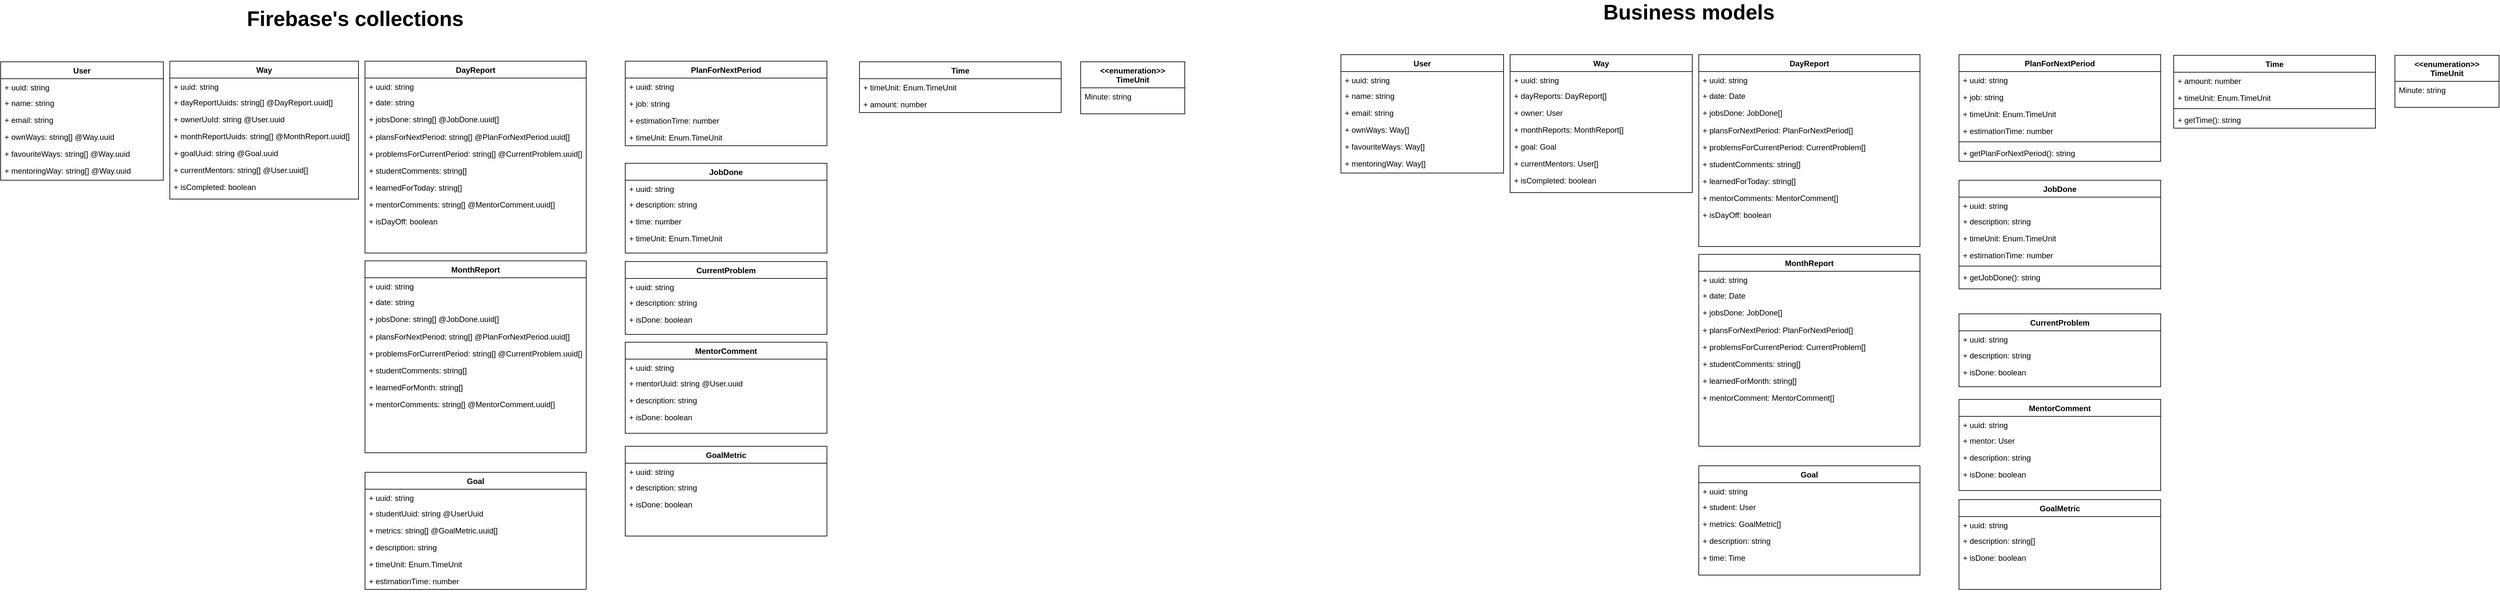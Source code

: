 <mxfile version="21.6.8" type="device">
  <diagram id="C5RBs43oDa-KdzZeNtuy" name="Page-1">
    <mxGraphModel dx="5334" dy="700" grid="1" gridSize="10" guides="1" tooltips="1" connect="1" arrows="1" fold="1" page="1" pageScale="1" pageWidth="827" pageHeight="1169" math="0" shadow="0">
      <root>
        <mxCell id="WIyWlLk6GJQsqaUBKTNV-0" />
        <mxCell id="WIyWlLk6GJQsqaUBKTNV-1" parent="WIyWlLk6GJQsqaUBKTNV-0" />
        <mxCell id="dKKBKOpDz1HLAtAL7ZmL-20" value="&lt;&lt;enumeration&gt;&gt;&#xa;TimeUnit" style="swimlane;fontStyle=1;align=center;verticalAlign=top;childLayout=stackLayout;horizontal=1;startSize=40;horizontalStack=0;resizeParent=1;resizeLast=0;collapsible=1;marginBottom=0;rounded=0;shadow=0;strokeWidth=1;" parent="WIyWlLk6GJQsqaUBKTNV-1" vertex="1">
          <mxGeometry x="-1830" y="131" width="160" height="80" as="geometry">
            <mxRectangle x="550" y="140" width="160" height="26" as="alternateBounds" />
          </mxGeometry>
        </mxCell>
        <mxCell id="dKKBKOpDz1HLAtAL7ZmL-21" value="Minute: string" style="text;align=left;verticalAlign=top;spacingLeft=4;spacingRight=4;overflow=hidden;rotatable=0;points=[[0,0.5],[1,0.5]];portConstraint=eastwest;" parent="dKKBKOpDz1HLAtAL7ZmL-20" vertex="1">
          <mxGeometry y="40" width="160" height="40" as="geometry" />
        </mxCell>
        <mxCell id="-4mPgHynalelNiIuFB-8-1" value="User" style="swimlane;fontStyle=1;align=center;verticalAlign=top;childLayout=stackLayout;horizontal=1;startSize=26;horizontalStack=0;resizeParent=1;resizeLast=0;collapsible=1;marginBottom=0;rounded=0;shadow=0;strokeWidth=1;" parent="WIyWlLk6GJQsqaUBKTNV-1" vertex="1">
          <mxGeometry x="-3490" y="131" width="250" height="182" as="geometry">
            <mxRectangle x="550" y="140" width="160" height="26" as="alternateBounds" />
          </mxGeometry>
        </mxCell>
        <mxCell id="-4mPgHynalelNiIuFB-8-2" value="+ uuid: string" style="text;align=left;verticalAlign=top;spacingLeft=4;spacingRight=4;overflow=hidden;rotatable=0;points=[[0,0.5],[1,0.5]];portConstraint=eastwest;rounded=0;shadow=0;html=0;" parent="-4mPgHynalelNiIuFB-8-1" vertex="1">
          <mxGeometry y="26" width="250" height="24" as="geometry" />
        </mxCell>
        <mxCell id="-4mPgHynalelNiIuFB-8-69" value="+ name: string" style="text;strokeColor=none;fillColor=none;align=left;verticalAlign=top;spacingLeft=4;spacingRight=4;overflow=hidden;rotatable=0;points=[[0,0.5],[1,0.5]];portConstraint=eastwest;whiteSpace=wrap;html=1;" parent="-4mPgHynalelNiIuFB-8-1" vertex="1">
          <mxGeometry y="50" width="250" height="26" as="geometry" />
        </mxCell>
        <mxCell id="-4mPgHynalelNiIuFB-8-68" value="+ email: string&amp;nbsp;" style="text;strokeColor=none;fillColor=none;align=left;verticalAlign=top;spacingLeft=4;spacingRight=4;overflow=hidden;rotatable=0;points=[[0,0.5],[1,0.5]];portConstraint=eastwest;whiteSpace=wrap;html=1;" parent="-4mPgHynalelNiIuFB-8-1" vertex="1">
          <mxGeometry y="76" width="250" height="26" as="geometry" />
        </mxCell>
        <mxCell id="-4mPgHynalelNiIuFB-8-70" value="+ ownWays: string[] @Way.uuid" style="text;strokeColor=none;fillColor=none;align=left;verticalAlign=top;spacingLeft=4;spacingRight=4;overflow=hidden;rotatable=0;points=[[0,0.5],[1,0.5]];portConstraint=eastwest;whiteSpace=wrap;html=1;" parent="-4mPgHynalelNiIuFB-8-1" vertex="1">
          <mxGeometry y="102" width="250" height="26" as="geometry" />
        </mxCell>
        <mxCell id="-4mPgHynalelNiIuFB-8-71" value="+ favouriteWays: string[] @Way.uuid" style="text;strokeColor=none;fillColor=none;align=left;verticalAlign=top;spacingLeft=4;spacingRight=4;overflow=hidden;rotatable=0;points=[[0,0.5],[1,0.5]];portConstraint=eastwest;whiteSpace=wrap;html=1;" parent="-4mPgHynalelNiIuFB-8-1" vertex="1">
          <mxGeometry y="128" width="250" height="26" as="geometry" />
        </mxCell>
        <mxCell id="-4mPgHynalelNiIuFB-8-72" value="+ mentoringWay: string[] @Way.uuid" style="text;strokeColor=none;fillColor=none;align=left;verticalAlign=top;spacingLeft=4;spacingRight=4;overflow=hidden;rotatable=0;points=[[0,0.5],[1,0.5]];portConstraint=eastwest;whiteSpace=wrap;html=1;" parent="-4mPgHynalelNiIuFB-8-1" vertex="1">
          <mxGeometry y="154" width="250" height="26" as="geometry" />
        </mxCell>
        <mxCell id="-4mPgHynalelNiIuFB-8-3" value="Way" style="swimlane;fontStyle=1;align=center;verticalAlign=top;childLayout=stackLayout;horizontal=1;startSize=26;horizontalStack=0;resizeParent=1;resizeLast=0;collapsible=1;marginBottom=0;rounded=0;shadow=0;strokeWidth=1;" parent="WIyWlLk6GJQsqaUBKTNV-1" vertex="1">
          <mxGeometry x="-3230" y="130" width="290" height="212" as="geometry">
            <mxRectangle x="550" y="140" width="160" height="26" as="alternateBounds" />
          </mxGeometry>
        </mxCell>
        <mxCell id="-4mPgHynalelNiIuFB-8-4" value="+ uuid: string&#xa;" style="text;align=left;verticalAlign=top;spacingLeft=4;spacingRight=4;overflow=hidden;rotatable=0;points=[[0,0.5],[1,0.5]];portConstraint=eastwest;rounded=0;shadow=0;html=0;" parent="-4mPgHynalelNiIuFB-8-3" vertex="1">
          <mxGeometry y="26" width="290" height="24" as="geometry" />
        </mxCell>
        <mxCell id="-4mPgHynalelNiIuFB-8-77" value="+ dayReportUuids: string[] @DayReport.uuid[]&lt;div style=&quot;border-color: var(--border-color); padding: 0px; margin: 0px;&quot;&gt;&lt;br style=&quot;border-color: var(--border-color); padding: 0px; margin: 0px;&quot;&gt;&lt;/div&gt;" style="text;strokeColor=none;fillColor=none;align=left;verticalAlign=top;spacingLeft=4;spacingRight=4;overflow=hidden;rotatable=0;points=[[0,0.5],[1,0.5]];portConstraint=eastwest;whiteSpace=wrap;html=1;" parent="-4mPgHynalelNiIuFB-8-3" vertex="1">
          <mxGeometry y="50" width="290" height="26" as="geometry" />
        </mxCell>
        <mxCell id="-4mPgHynalelNiIuFB-8-78" value="+ ownerUuId: string @User.uuid&lt;div style=&quot;border-color: var(--border-color); padding: 0px; margin: 0px;&quot;&gt;&lt;br style=&quot;border-color: var(--border-color); padding: 0px; margin: 0px;&quot;&gt;&lt;/div&gt;" style="text;strokeColor=none;fillColor=none;align=left;verticalAlign=top;spacingLeft=4;spacingRight=4;overflow=hidden;rotatable=0;points=[[0,0.5],[1,0.5]];portConstraint=eastwest;whiteSpace=wrap;html=1;" parent="-4mPgHynalelNiIuFB-8-3" vertex="1">
          <mxGeometry y="76" width="290" height="26" as="geometry" />
        </mxCell>
        <mxCell id="-4mPgHynalelNiIuFB-8-76" value="+ monthReportUuids: string[] @MonthReport.uuid[]&lt;div style=&quot;border-color: var(--border-color); padding: 0px; margin: 0px;&quot;&gt;&lt;br style=&quot;border-color: var(--border-color); padding: 0px; margin: 0px;&quot;&gt;&lt;/div&gt;" style="text;strokeColor=none;fillColor=none;align=left;verticalAlign=top;spacingLeft=4;spacingRight=4;overflow=hidden;rotatable=0;points=[[0,0.5],[1,0.5]];portConstraint=eastwest;whiteSpace=wrap;html=1;" parent="-4mPgHynalelNiIuFB-8-3" vertex="1">
          <mxGeometry y="102" width="290" height="26" as="geometry" />
        </mxCell>
        <mxCell id="-4mPgHynalelNiIuFB-8-75" value="+ goalUuid: string @Goal.uuid&lt;div style=&quot;border-color: var(--border-color); padding: 0px; margin: 0px;&quot;&gt;&lt;br style=&quot;border-color: var(--border-color); padding: 0px; margin: 0px;&quot;&gt;&lt;/div&gt;" style="text;strokeColor=none;fillColor=none;align=left;verticalAlign=top;spacingLeft=4;spacingRight=4;overflow=hidden;rotatable=0;points=[[0,0.5],[1,0.5]];portConstraint=eastwest;whiteSpace=wrap;html=1;" parent="-4mPgHynalelNiIuFB-8-3" vertex="1">
          <mxGeometry y="128" width="290" height="26" as="geometry" />
        </mxCell>
        <mxCell id="-4mPgHynalelNiIuFB-8-74" value="+ currentMentors: string[] @User.uuid[]&lt;div style=&quot;border-color: var(--border-color); padding: 0px; margin: 0px;&quot;&gt;&lt;br style=&quot;border-color: var(--border-color); padding: 0px; margin: 0px;&quot;&gt;&lt;/div&gt;" style="text;strokeColor=none;fillColor=none;align=left;verticalAlign=top;spacingLeft=4;spacingRight=4;overflow=hidden;rotatable=0;points=[[0,0.5],[1,0.5]];portConstraint=eastwest;whiteSpace=wrap;html=1;" parent="-4mPgHynalelNiIuFB-8-3" vertex="1">
          <mxGeometry y="154" width="290" height="26" as="geometry" />
        </mxCell>
        <mxCell id="-4mPgHynalelNiIuFB-8-73" value="+ isCompleted: boolean" style="text;strokeColor=none;fillColor=none;align=left;verticalAlign=top;spacingLeft=4;spacingRight=4;overflow=hidden;rotatable=0;points=[[0,0.5],[1,0.5]];portConstraint=eastwest;whiteSpace=wrap;html=1;" parent="-4mPgHynalelNiIuFB-8-3" vertex="1">
          <mxGeometry y="180" width="290" height="30" as="geometry" />
        </mxCell>
        <mxCell id="-4mPgHynalelNiIuFB-8-6" value="DayReport" style="swimlane;fontStyle=1;align=center;verticalAlign=top;childLayout=stackLayout;horizontal=1;startSize=26;horizontalStack=0;resizeParent=1;resizeLast=0;collapsible=1;marginBottom=0;rounded=0;shadow=0;strokeWidth=1;" parent="WIyWlLk6GJQsqaUBKTNV-1" vertex="1">
          <mxGeometry x="-2930" y="130" width="340" height="295" as="geometry">
            <mxRectangle x="550" y="140" width="160" height="26" as="alternateBounds" />
          </mxGeometry>
        </mxCell>
        <mxCell id="-4mPgHynalelNiIuFB-8-7" value="+ uuid: string" style="text;align=left;verticalAlign=top;spacingLeft=4;spacingRight=4;overflow=hidden;rotatable=0;points=[[0,0.5],[1,0.5]];portConstraint=eastwest;rounded=0;shadow=0;html=0;" parent="-4mPgHynalelNiIuFB-8-6" vertex="1">
          <mxGeometry y="26" width="340" height="24" as="geometry" />
        </mxCell>
        <mxCell id="-4mPgHynalelNiIuFB-8-54" value="+ date: string" style="text;align=left;verticalAlign=top;spacingLeft=4;spacingRight=4;overflow=hidden;rotatable=0;points=[[0,0.5],[1,0.5]];portConstraint=eastwest;" parent="-4mPgHynalelNiIuFB-8-6" vertex="1">
          <mxGeometry y="50" width="340" height="26" as="geometry" />
        </mxCell>
        <mxCell id="-4mPgHynalelNiIuFB-8-53" value="+ jobsDone: string[] @JobDone.uuid[]" style="text;align=left;verticalAlign=top;spacingLeft=4;spacingRight=4;overflow=hidden;rotatable=0;points=[[0,0.5],[1,0.5]];portConstraint=eastwest;rounded=0;shadow=0;html=0;" parent="-4mPgHynalelNiIuFB-8-6" vertex="1">
          <mxGeometry y="76" width="340" height="27" as="geometry" />
        </mxCell>
        <mxCell id="-4mPgHynalelNiIuFB-8-55" value="+ plansForNextPeriod: string[] @PlanForNextPeriod.uuid[]" style="text;align=left;verticalAlign=top;spacingLeft=4;spacingRight=4;overflow=hidden;rotatable=0;points=[[0,0.5],[1,0.5]];portConstraint=eastwest;rounded=0;shadow=0;html=0;" parent="-4mPgHynalelNiIuFB-8-6" vertex="1">
          <mxGeometry y="103" width="340" height="26" as="geometry" />
        </mxCell>
        <mxCell id="-4mPgHynalelNiIuFB-8-56" value="+ problemsForCurrentPeriod: string[] @CurrentProblem.uuid[]" style="text;align=left;verticalAlign=top;spacingLeft=4;spacingRight=4;overflow=hidden;rotatable=0;points=[[0,0.5],[1,0.5]];portConstraint=eastwest;" parent="-4mPgHynalelNiIuFB-8-6" vertex="1">
          <mxGeometry y="129" width="340" height="26" as="geometry" />
        </mxCell>
        <mxCell id="-4mPgHynalelNiIuFB-8-57" value="+ studentComments: string[]" style="text;align=left;verticalAlign=top;spacingLeft=4;spacingRight=4;overflow=hidden;rotatable=0;points=[[0,0.5],[1,0.5]];portConstraint=eastwest;rounded=0;shadow=0;html=0;" parent="-4mPgHynalelNiIuFB-8-6" vertex="1">
          <mxGeometry y="155" width="340" height="26" as="geometry" />
        </mxCell>
        <mxCell id="-4mPgHynalelNiIuFB-8-58" value="+ learnedForToday: string[]" style="text;align=left;verticalAlign=top;spacingLeft=4;spacingRight=4;overflow=hidden;rotatable=0;points=[[0,0.5],[1,0.5]];portConstraint=eastwest;" parent="-4mPgHynalelNiIuFB-8-6" vertex="1">
          <mxGeometry y="181" width="340" height="26" as="geometry" />
        </mxCell>
        <mxCell id="-4mPgHynalelNiIuFB-8-59" value="+ mentorComments: string[] @MentorComment.uuid[]" style="text;align=left;verticalAlign=top;spacingLeft=4;spacingRight=4;overflow=hidden;rotatable=0;points=[[0,0.5],[1,0.5]];portConstraint=eastwest;rounded=0;shadow=0;html=0;" parent="-4mPgHynalelNiIuFB-8-6" vertex="1">
          <mxGeometry y="207" width="340" height="26" as="geometry" />
        </mxCell>
        <mxCell id="-4mPgHynalelNiIuFB-8-60" value="+ isDayOff: boolean" style="text;strokeColor=none;fillColor=none;align=left;verticalAlign=top;spacingLeft=4;spacingRight=4;overflow=hidden;rotatable=0;points=[[0,0.5],[1,0.5]];portConstraint=eastwest;whiteSpace=wrap;html=1;" parent="-4mPgHynalelNiIuFB-8-6" vertex="1">
          <mxGeometry y="233" width="340" height="26" as="geometry" />
        </mxCell>
        <mxCell id="-4mPgHynalelNiIuFB-8-10" value="Goal" style="swimlane;fontStyle=1;align=center;verticalAlign=top;childLayout=stackLayout;horizontal=1;startSize=26;horizontalStack=0;resizeParent=1;resizeLast=0;collapsible=1;marginBottom=0;rounded=0;shadow=0;strokeWidth=1;" parent="WIyWlLk6GJQsqaUBKTNV-1" vertex="1">
          <mxGeometry x="-2930" y="762" width="340" height="180" as="geometry">
            <mxRectangle x="550" y="140" width="160" height="26" as="alternateBounds" />
          </mxGeometry>
        </mxCell>
        <mxCell id="-4mPgHynalelNiIuFB-8-11" value="+ uuid: string" style="text;align=left;verticalAlign=top;spacingLeft=4;spacingRight=4;overflow=hidden;rotatable=0;points=[[0,0.5],[1,0.5]];portConstraint=eastwest;rounded=0;shadow=0;html=0;" parent="-4mPgHynalelNiIuFB-8-10" vertex="1">
          <mxGeometry y="26" width="340" height="24" as="geometry" />
        </mxCell>
        <mxCell id="-4mPgHynalelNiIuFB-8-43" value="+ studentUuid: string @UserUuid" style="text;strokeColor=none;fillColor=none;align=left;verticalAlign=top;spacingLeft=4;spacingRight=4;overflow=hidden;rotatable=0;points=[[0,0.5],[1,0.5]];portConstraint=eastwest;whiteSpace=wrap;html=1;" parent="-4mPgHynalelNiIuFB-8-10" vertex="1">
          <mxGeometry y="50" width="340" height="26" as="geometry" />
        </mxCell>
        <mxCell id="-4mPgHynalelNiIuFB-8-45" value="+ metrics: string[] @GoalMetric.uuid[]" style="text;strokeColor=none;fillColor=none;align=left;verticalAlign=top;spacingLeft=4;spacingRight=4;overflow=hidden;rotatable=0;points=[[0,0.5],[1,0.5]];portConstraint=eastwest;whiteSpace=wrap;html=1;" parent="-4mPgHynalelNiIuFB-8-10" vertex="1">
          <mxGeometry y="76" width="340" height="26" as="geometry" />
        </mxCell>
        <mxCell id="-4mPgHynalelNiIuFB-8-51" value="+ description: string" style="text;strokeColor=none;fillColor=none;align=left;verticalAlign=top;spacingLeft=4;spacingRight=4;overflow=hidden;rotatable=0;points=[[0,0.5],[1,0.5]];portConstraint=eastwest;whiteSpace=wrap;html=1;" parent="-4mPgHynalelNiIuFB-8-10" vertex="1">
          <mxGeometry y="102" width="340" height="26" as="geometry" />
        </mxCell>
        <mxCell id="-4mPgHynalelNiIuFB-8-93" value="+ timeUnit: Enum.TimeUnit" style="text;strokeColor=none;fillColor=none;align=left;verticalAlign=top;spacingLeft=4;spacingRight=4;overflow=hidden;rotatable=0;points=[[0,0.5],[1,0.5]];portConstraint=eastwest;whiteSpace=wrap;html=1;" parent="-4mPgHynalelNiIuFB-8-10" vertex="1">
          <mxGeometry y="128" width="340" height="26" as="geometry" />
        </mxCell>
        <mxCell id="-4mPgHynalelNiIuFB-8-92" value="&lt;div style=&quot;text-align: center;&quot;&gt;&lt;span style=&quot;background-color: initial;&quot;&gt;+ estimationTime: number&lt;/span&gt;&lt;/div&gt;&lt;div style=&quot;text-align: center;&quot;&gt;&lt;span style=&quot;background-color: initial;&quot;&gt;&lt;br&gt;&lt;/span&gt;&lt;/div&gt;" style="text;strokeColor=none;fillColor=none;align=left;verticalAlign=top;spacingLeft=4;spacingRight=4;overflow=hidden;rotatable=0;points=[[0,0.5],[1,0.5]];portConstraint=eastwest;whiteSpace=wrap;html=1;" parent="-4mPgHynalelNiIuFB-8-10" vertex="1">
          <mxGeometry y="154" width="340" height="26" as="geometry" />
        </mxCell>
        <mxCell id="-4mPgHynalelNiIuFB-8-28" value="PlanForNextPeriod" style="swimlane;fontStyle=1;align=center;verticalAlign=top;childLayout=stackLayout;horizontal=1;startSize=26;horizontalStack=0;resizeParent=1;resizeParentMax=0;resizeLast=0;collapsible=1;marginBottom=0;whiteSpace=wrap;html=1;" parent="WIyWlLk6GJQsqaUBKTNV-1" vertex="1">
          <mxGeometry x="-2530" y="130" width="310" height="130" as="geometry" />
        </mxCell>
        <mxCell id="-4mPgHynalelNiIuFB-8-29" value="+ uuid: string" style="text;strokeColor=none;fillColor=none;align=left;verticalAlign=top;spacingLeft=4;spacingRight=4;overflow=hidden;rotatable=0;points=[[0,0.5],[1,0.5]];portConstraint=eastwest;whiteSpace=wrap;html=1;" parent="-4mPgHynalelNiIuFB-8-28" vertex="1">
          <mxGeometry y="26" width="310" height="26" as="geometry" />
        </mxCell>
        <mxCell id="-4mPgHynalelNiIuFB-8-30" value="+ job: string" style="text;strokeColor=none;fillColor=none;align=left;verticalAlign=top;spacingLeft=4;spacingRight=4;overflow=hidden;rotatable=0;points=[[0,0.5],[1,0.5]];portConstraint=eastwest;whiteSpace=wrap;html=1;" parent="-4mPgHynalelNiIuFB-8-28" vertex="1">
          <mxGeometry y="52" width="310" height="26" as="geometry" />
        </mxCell>
        <mxCell id="-4mPgHynalelNiIuFB-8-31" value="&lt;div style=&quot;text-align: center;&quot;&gt;&lt;span style=&quot;background-color: initial;&quot;&gt;+ estimationTime: number&lt;/span&gt;&lt;/div&gt;&lt;div style=&quot;text-align: center;&quot;&gt;&lt;span style=&quot;background-color: initial;&quot;&gt;&lt;br&gt;&lt;/span&gt;&lt;/div&gt;" style="text;strokeColor=none;fillColor=none;align=left;verticalAlign=top;spacingLeft=4;spacingRight=4;overflow=hidden;rotatable=0;points=[[0,0.5],[1,0.5]];portConstraint=eastwest;whiteSpace=wrap;html=1;" parent="-4mPgHynalelNiIuFB-8-28" vertex="1">
          <mxGeometry y="78" width="310" height="26" as="geometry" />
        </mxCell>
        <mxCell id="-4mPgHynalelNiIuFB-8-42" value="+ timeUnit: Enum.TimeUnit" style="text;strokeColor=none;fillColor=none;align=left;verticalAlign=top;spacingLeft=4;spacingRight=4;overflow=hidden;rotatable=0;points=[[0,0.5],[1,0.5]];portConstraint=eastwest;whiteSpace=wrap;html=1;" parent="-4mPgHynalelNiIuFB-8-28" vertex="1">
          <mxGeometry y="104" width="310" height="26" as="geometry" />
        </mxCell>
        <mxCell id="-4mPgHynalelNiIuFB-8-34" value="MonthReport" style="swimlane;fontStyle=1;align=center;verticalAlign=top;childLayout=stackLayout;horizontal=1;startSize=26;horizontalStack=0;resizeParent=1;resizeLast=0;collapsible=1;marginBottom=0;rounded=0;shadow=0;strokeWidth=1;" parent="WIyWlLk6GJQsqaUBKTNV-1" vertex="1">
          <mxGeometry x="-2930" y="437" width="340" height="295" as="geometry">
            <mxRectangle x="550" y="140" width="160" height="26" as="alternateBounds" />
          </mxGeometry>
        </mxCell>
        <mxCell id="-4mPgHynalelNiIuFB-8-35" value="+ uuid: string&#xa;" style="text;align=left;verticalAlign=top;spacingLeft=4;spacingRight=4;overflow=hidden;rotatable=0;points=[[0,0.5],[1,0.5]];portConstraint=eastwest;rounded=0;shadow=0;html=0;" parent="-4mPgHynalelNiIuFB-8-34" vertex="1">
          <mxGeometry y="26" width="340" height="24" as="geometry" />
        </mxCell>
        <mxCell id="-4mPgHynalelNiIuFB-8-96" value="+ date: string" style="text;align=left;verticalAlign=top;spacingLeft=4;spacingRight=4;overflow=hidden;rotatable=0;points=[[0,0.5],[1,0.5]];portConstraint=eastwest;" parent="-4mPgHynalelNiIuFB-8-34" vertex="1">
          <mxGeometry y="50" width="340" height="26" as="geometry" />
        </mxCell>
        <mxCell id="-4mPgHynalelNiIuFB-8-95" value="+ jobsDone: string[] @JobDone.uuid[]" style="text;align=left;verticalAlign=top;spacingLeft=4;spacingRight=4;overflow=hidden;rotatable=0;points=[[0,0.5],[1,0.5]];portConstraint=eastwest;rounded=0;shadow=0;html=0;" parent="-4mPgHynalelNiIuFB-8-34" vertex="1">
          <mxGeometry y="76" width="340" height="27" as="geometry" />
        </mxCell>
        <mxCell id="-4mPgHynalelNiIuFB-8-97" value="+ plansForNextPeriod: string[] @PlanForNextPeriod.uuid[]" style="text;align=left;verticalAlign=top;spacingLeft=4;spacingRight=4;overflow=hidden;rotatable=0;points=[[0,0.5],[1,0.5]];portConstraint=eastwest;rounded=0;shadow=0;html=0;" parent="-4mPgHynalelNiIuFB-8-34" vertex="1">
          <mxGeometry y="103" width="340" height="26" as="geometry" />
        </mxCell>
        <mxCell id="R6G18JDDlT4weDoSrNmE-0" value="+ problemsForCurrentPeriod: string[] @CurrentProblem.uuid[]" style="text;align=left;verticalAlign=top;spacingLeft=4;spacingRight=4;overflow=hidden;rotatable=0;points=[[0,0.5],[1,0.5]];portConstraint=eastwest;" vertex="1" parent="-4mPgHynalelNiIuFB-8-34">
          <mxGeometry y="129" width="340" height="26" as="geometry" />
        </mxCell>
        <mxCell id="-4mPgHynalelNiIuFB-8-99" value="+ studentComments: string[]" style="text;align=left;verticalAlign=top;spacingLeft=4;spacingRight=4;overflow=hidden;rotatable=0;points=[[0,0.5],[1,0.5]];portConstraint=eastwest;rounded=0;shadow=0;html=0;" parent="-4mPgHynalelNiIuFB-8-34" vertex="1">
          <mxGeometry y="155" width="340" height="26" as="geometry" />
        </mxCell>
        <mxCell id="-4mPgHynalelNiIuFB-8-100" value="+ learnedForMonth: string[]" style="text;align=left;verticalAlign=top;spacingLeft=4;spacingRight=4;overflow=hidden;rotatable=0;points=[[0,0.5],[1,0.5]];portConstraint=eastwest;" parent="-4mPgHynalelNiIuFB-8-34" vertex="1">
          <mxGeometry y="181" width="340" height="26" as="geometry" />
        </mxCell>
        <mxCell id="-4mPgHynalelNiIuFB-8-101" value="+ mentorComments: string[] @MentorComment.uuid[]" style="text;align=left;verticalAlign=top;spacingLeft=4;spacingRight=4;overflow=hidden;rotatable=0;points=[[0,0.5],[1,0.5]];portConstraint=eastwest;rounded=0;shadow=0;html=0;" parent="-4mPgHynalelNiIuFB-8-34" vertex="1">
          <mxGeometry y="207" width="340" height="26" as="geometry" />
        </mxCell>
        <mxCell id="-4mPgHynalelNiIuFB-8-46" value="GoalMetric" style="swimlane;fontStyle=1;align=center;verticalAlign=top;childLayout=stackLayout;horizontal=1;startSize=26;horizontalStack=0;resizeParent=1;resizeLast=0;collapsible=1;marginBottom=0;rounded=0;shadow=0;strokeWidth=1;" parent="WIyWlLk6GJQsqaUBKTNV-1" vertex="1">
          <mxGeometry x="-2530" y="722" width="310" height="138" as="geometry">
            <mxRectangle x="550" y="140" width="160" height="26" as="alternateBounds" />
          </mxGeometry>
        </mxCell>
        <mxCell id="-4mPgHynalelNiIuFB-8-47" value="+ uuid: string" style="text;align=left;verticalAlign=top;spacingLeft=4;spacingRight=4;overflow=hidden;rotatable=0;points=[[0,0.5],[1,0.5]];portConstraint=eastwest;rounded=0;shadow=0;html=0;" parent="-4mPgHynalelNiIuFB-8-46" vertex="1">
          <mxGeometry y="26" width="310" height="24" as="geometry" />
        </mxCell>
        <mxCell id="-4mPgHynalelNiIuFB-8-50" value="+ description: string" style="text;strokeColor=none;fillColor=none;align=left;verticalAlign=top;spacingLeft=4;spacingRight=4;overflow=hidden;rotatable=0;points=[[0,0.5],[1,0.5]];portConstraint=eastwest;whiteSpace=wrap;html=1;" parent="-4mPgHynalelNiIuFB-8-46" vertex="1">
          <mxGeometry y="50" width="310" height="26" as="geometry" />
        </mxCell>
        <mxCell id="-4mPgHynalelNiIuFB-8-49" value="+ isDone: boolean" style="text;strokeColor=none;fillColor=none;align=left;verticalAlign=top;spacingLeft=4;spacingRight=4;overflow=hidden;rotatable=0;points=[[0,0.5],[1,0.5]];portConstraint=eastwest;whiteSpace=wrap;html=1;" parent="-4mPgHynalelNiIuFB-8-46" vertex="1">
          <mxGeometry y="76" width="310" height="26" as="geometry" />
        </mxCell>
        <mxCell id="-4mPgHynalelNiIuFB-8-61" value="JobDone" style="swimlane;fontStyle=1;align=center;verticalAlign=top;childLayout=stackLayout;horizontal=1;startSize=26;horizontalStack=0;resizeParent=1;resizeLast=0;collapsible=1;marginBottom=0;rounded=0;shadow=0;strokeWidth=1;" parent="WIyWlLk6GJQsqaUBKTNV-1" vertex="1">
          <mxGeometry x="-2530" y="287" width="310" height="138" as="geometry">
            <mxRectangle x="550" y="140" width="160" height="26" as="alternateBounds" />
          </mxGeometry>
        </mxCell>
        <mxCell id="-4mPgHynalelNiIuFB-8-62" value="+ uuid: string" style="text;align=left;verticalAlign=top;spacingLeft=4;spacingRight=4;overflow=hidden;rotatable=0;points=[[0,0.5],[1,0.5]];portConstraint=eastwest;rounded=0;shadow=0;html=0;" parent="-4mPgHynalelNiIuFB-8-61" vertex="1">
          <mxGeometry y="26" width="310" height="24" as="geometry" />
        </mxCell>
        <mxCell id="-4mPgHynalelNiIuFB-8-79" value="+ description: string" style="text;strokeColor=none;fillColor=none;align=left;verticalAlign=top;spacingLeft=4;spacingRight=4;overflow=hidden;rotatable=0;points=[[0,0.5],[1,0.5]];portConstraint=eastwest;whiteSpace=wrap;html=1;" parent="-4mPgHynalelNiIuFB-8-61" vertex="1">
          <mxGeometry y="50" width="310" height="26" as="geometry" />
        </mxCell>
        <mxCell id="-4mPgHynalelNiIuFB-8-80" value="+ time: number" style="text;strokeColor=none;fillColor=none;align=left;verticalAlign=top;spacingLeft=4;spacingRight=4;overflow=hidden;rotatable=0;points=[[0,0.5],[1,0.5]];portConstraint=eastwest;whiteSpace=wrap;html=1;" parent="-4mPgHynalelNiIuFB-8-61" vertex="1">
          <mxGeometry y="76" width="310" height="26" as="geometry" />
        </mxCell>
        <mxCell id="-4mPgHynalelNiIuFB-8-81" value="+ timeUnit: Enum.TimeUnit" style="text;strokeColor=none;fillColor=none;align=left;verticalAlign=top;spacingLeft=4;spacingRight=4;overflow=hidden;rotatable=0;points=[[0,0.5],[1,0.5]];portConstraint=eastwest;whiteSpace=wrap;html=1;" parent="-4mPgHynalelNiIuFB-8-61" vertex="1">
          <mxGeometry y="102" width="310" height="26" as="geometry" />
        </mxCell>
        <mxCell id="-4mPgHynalelNiIuFB-8-63" value="CurrentProblem" style="swimlane;fontStyle=1;align=center;verticalAlign=top;childLayout=stackLayout;horizontal=1;startSize=26;horizontalStack=0;resizeParent=1;resizeLast=0;collapsible=1;marginBottom=0;rounded=0;shadow=0;strokeWidth=1;" parent="WIyWlLk6GJQsqaUBKTNV-1" vertex="1">
          <mxGeometry x="-2530" y="438" width="310" height="112" as="geometry">
            <mxRectangle x="550" y="140" width="160" height="26" as="alternateBounds" />
          </mxGeometry>
        </mxCell>
        <mxCell id="-4mPgHynalelNiIuFB-8-64" value="+ uuid: string" style="text;align=left;verticalAlign=top;spacingLeft=4;spacingRight=4;overflow=hidden;rotatable=0;points=[[0,0.5],[1,0.5]];portConstraint=eastwest;rounded=0;shadow=0;html=0;" parent="-4mPgHynalelNiIuFB-8-63" vertex="1">
          <mxGeometry y="26" width="310" height="24" as="geometry" />
        </mxCell>
        <mxCell id="-4mPgHynalelNiIuFB-8-82" value="+ description: string" style="text;strokeColor=none;fillColor=none;align=left;verticalAlign=top;spacingLeft=4;spacingRight=4;overflow=hidden;rotatable=0;points=[[0,0.5],[1,0.5]];portConstraint=eastwest;whiteSpace=wrap;html=1;" parent="-4mPgHynalelNiIuFB-8-63" vertex="1">
          <mxGeometry y="50" width="310" height="26" as="geometry" />
        </mxCell>
        <mxCell id="-4mPgHynalelNiIuFB-8-85" value="+ isDone: boolean" style="text;strokeColor=none;fillColor=none;align=left;verticalAlign=top;spacingLeft=4;spacingRight=4;overflow=hidden;rotatable=0;points=[[0,0.5],[1,0.5]];portConstraint=eastwest;whiteSpace=wrap;html=1;" parent="-4mPgHynalelNiIuFB-8-63" vertex="1">
          <mxGeometry y="76" width="310" height="26" as="geometry" />
        </mxCell>
        <mxCell id="-4mPgHynalelNiIuFB-8-65" value="MentorComment" style="swimlane;fontStyle=1;align=center;verticalAlign=top;childLayout=stackLayout;horizontal=1;startSize=26;horizontalStack=0;resizeParent=1;resizeLast=0;collapsible=1;marginBottom=0;rounded=0;shadow=0;strokeWidth=1;" parent="WIyWlLk6GJQsqaUBKTNV-1" vertex="1">
          <mxGeometry x="-2530" y="562" width="310" height="140" as="geometry">
            <mxRectangle x="550" y="140" width="160" height="26" as="alternateBounds" />
          </mxGeometry>
        </mxCell>
        <mxCell id="-4mPgHynalelNiIuFB-8-66" value="+ uuid: string" style="text;align=left;verticalAlign=top;spacingLeft=4;spacingRight=4;overflow=hidden;rotatable=0;points=[[0,0.5],[1,0.5]];portConstraint=eastwest;rounded=0;shadow=0;html=0;" parent="-4mPgHynalelNiIuFB-8-65" vertex="1">
          <mxGeometry y="26" width="310" height="24" as="geometry" />
        </mxCell>
        <mxCell id="-4mPgHynalelNiIuFB-8-67" value="+ mentorUuid: string @User.uuid" style="text;strokeColor=none;fillColor=none;align=left;verticalAlign=top;spacingLeft=4;spacingRight=4;overflow=hidden;rotatable=0;points=[[0,0.5],[1,0.5]];portConstraint=eastwest;whiteSpace=wrap;html=1;" parent="-4mPgHynalelNiIuFB-8-65" vertex="1">
          <mxGeometry y="50" width="310" height="26" as="geometry" />
        </mxCell>
        <mxCell id="-4mPgHynalelNiIuFB-8-87" value="+ description: string" style="text;strokeColor=none;fillColor=none;align=left;verticalAlign=top;spacingLeft=4;spacingRight=4;overflow=hidden;rotatable=0;points=[[0,0.5],[1,0.5]];portConstraint=eastwest;whiteSpace=wrap;html=1;" parent="-4mPgHynalelNiIuFB-8-65" vertex="1">
          <mxGeometry y="76" width="310" height="26" as="geometry" />
        </mxCell>
        <mxCell id="-4mPgHynalelNiIuFB-8-88" value="+ isDone: boolean" style="text;strokeColor=none;fillColor=none;align=left;verticalAlign=top;spacingLeft=4;spacingRight=4;overflow=hidden;rotatable=0;points=[[0,0.5],[1,0.5]];portConstraint=eastwest;whiteSpace=wrap;html=1;" parent="-4mPgHynalelNiIuFB-8-65" vertex="1">
          <mxGeometry y="102" width="310" height="26" as="geometry" />
        </mxCell>
        <mxCell id="ZQU2dQCY8mmba9McIPwv-0" value="Firebase&#39;s collections" style="text;html=1;strokeColor=none;fillColor=none;align=center;verticalAlign=middle;whiteSpace=wrap;rounded=0;fontSize=32;fontStyle=1" parent="WIyWlLk6GJQsqaUBKTNV-1" vertex="1">
          <mxGeometry x="-3190" y="50" width="490" height="30" as="geometry" />
        </mxCell>
        <mxCell id="ZQU2dQCY8mmba9McIPwv-89" value="Time" style="swimlane;fontStyle=1;align=center;verticalAlign=top;childLayout=stackLayout;horizontal=1;startSize=26;horizontalStack=0;resizeParent=1;resizeParentMax=0;resizeLast=0;collapsible=1;marginBottom=0;whiteSpace=wrap;html=1;" parent="WIyWlLk6GJQsqaUBKTNV-1" vertex="1">
          <mxGeometry x="-2170" y="131" width="310" height="78" as="geometry" />
        </mxCell>
        <mxCell id="ZQU2dQCY8mmba9McIPwv-93" value="+ timeUnit: Enum.TimeUnit" style="text;strokeColor=none;fillColor=none;align=left;verticalAlign=top;spacingLeft=4;spacingRight=4;overflow=hidden;rotatable=0;points=[[0,0.5],[1,0.5]];portConstraint=eastwest;whiteSpace=wrap;html=1;" parent="ZQU2dQCY8mmba9McIPwv-89" vertex="1">
          <mxGeometry y="26" width="310" height="26" as="geometry" />
        </mxCell>
        <mxCell id="ZQU2dQCY8mmba9McIPwv-92" value="&lt;div style=&quot;text-align: center;&quot;&gt;&lt;span style=&quot;background-color: initial;&quot;&gt;+ amount: number&lt;/span&gt;&lt;/div&gt;&lt;div style=&quot;text-align: center;&quot;&gt;&lt;span style=&quot;background-color: initial;&quot;&gt;&lt;br&gt;&lt;/span&gt;&lt;/div&gt;" style="text;strokeColor=none;fillColor=none;align=left;verticalAlign=top;spacingLeft=4;spacingRight=4;overflow=hidden;rotatable=0;points=[[0,0.5],[1,0.5]];portConstraint=eastwest;whiteSpace=wrap;html=1;" parent="ZQU2dQCY8mmba9McIPwv-89" vertex="1">
          <mxGeometry y="52" width="310" height="26" as="geometry" />
        </mxCell>
        <mxCell id="ZQU2dQCY8mmba9McIPwv-96" value="&lt;&lt;enumeration&gt;&gt;&#xa;TimeUnit" style="swimlane;fontStyle=1;align=center;verticalAlign=top;childLayout=stackLayout;horizontal=1;startSize=40;horizontalStack=0;resizeParent=1;resizeLast=0;collapsible=1;marginBottom=0;rounded=0;shadow=0;strokeWidth=1;" parent="WIyWlLk6GJQsqaUBKTNV-1" vertex="1">
          <mxGeometry x="190" y="121" width="160" height="80" as="geometry">
            <mxRectangle x="550" y="140" width="160" height="26" as="alternateBounds" />
          </mxGeometry>
        </mxCell>
        <mxCell id="ZQU2dQCY8mmba9McIPwv-97" value="Minute: string" style="text;align=left;verticalAlign=top;spacingLeft=4;spacingRight=4;overflow=hidden;rotatable=0;points=[[0,0.5],[1,0.5]];portConstraint=eastwest;" parent="ZQU2dQCY8mmba9McIPwv-96" vertex="1">
          <mxGeometry y="40" width="160" height="40" as="geometry" />
        </mxCell>
        <mxCell id="ZQU2dQCY8mmba9McIPwv-98" value="User" style="swimlane;fontStyle=1;align=center;verticalAlign=top;childLayout=stackLayout;horizontal=1;startSize=26;horizontalStack=0;resizeParent=1;resizeLast=0;collapsible=1;marginBottom=0;rounded=0;shadow=0;strokeWidth=1;" parent="WIyWlLk6GJQsqaUBKTNV-1" vertex="1">
          <mxGeometry x="-1430" y="120" width="250" height="182" as="geometry">
            <mxRectangle x="550" y="140" width="160" height="26" as="alternateBounds" />
          </mxGeometry>
        </mxCell>
        <mxCell id="ZQU2dQCY8mmba9McIPwv-99" value="+ uuid: string" style="text;align=left;verticalAlign=top;spacingLeft=4;spacingRight=4;overflow=hidden;rotatable=0;points=[[0,0.5],[1,0.5]];portConstraint=eastwest;rounded=0;shadow=0;html=0;" parent="ZQU2dQCY8mmba9McIPwv-98" vertex="1">
          <mxGeometry y="26" width="250" height="24" as="geometry" />
        </mxCell>
        <mxCell id="ZQU2dQCY8mmba9McIPwv-100" value="+ name: string" style="text;strokeColor=none;fillColor=none;align=left;verticalAlign=top;spacingLeft=4;spacingRight=4;overflow=hidden;rotatable=0;points=[[0,0.5],[1,0.5]];portConstraint=eastwest;whiteSpace=wrap;html=1;" parent="ZQU2dQCY8mmba9McIPwv-98" vertex="1">
          <mxGeometry y="50" width="250" height="26" as="geometry" />
        </mxCell>
        <mxCell id="ZQU2dQCY8mmba9McIPwv-101" value="+ email: string&amp;nbsp;" style="text;strokeColor=none;fillColor=none;align=left;verticalAlign=top;spacingLeft=4;spacingRight=4;overflow=hidden;rotatable=0;points=[[0,0.5],[1,0.5]];portConstraint=eastwest;whiteSpace=wrap;html=1;" parent="ZQU2dQCY8mmba9McIPwv-98" vertex="1">
          <mxGeometry y="76" width="250" height="26" as="geometry" />
        </mxCell>
        <mxCell id="ZQU2dQCY8mmba9McIPwv-102" value="+ ownWays: Way[]" style="text;strokeColor=none;fillColor=none;align=left;verticalAlign=top;spacingLeft=4;spacingRight=4;overflow=hidden;rotatable=0;points=[[0,0.5],[1,0.5]];portConstraint=eastwest;whiteSpace=wrap;html=1;" parent="ZQU2dQCY8mmba9McIPwv-98" vertex="1">
          <mxGeometry y="102" width="250" height="26" as="geometry" />
        </mxCell>
        <mxCell id="ZQU2dQCY8mmba9McIPwv-103" value="+ favouriteWays: Way[]" style="text;strokeColor=none;fillColor=none;align=left;verticalAlign=top;spacingLeft=4;spacingRight=4;overflow=hidden;rotatable=0;points=[[0,0.5],[1,0.5]];portConstraint=eastwest;whiteSpace=wrap;html=1;" parent="ZQU2dQCY8mmba9McIPwv-98" vertex="1">
          <mxGeometry y="128" width="250" height="26" as="geometry" />
        </mxCell>
        <mxCell id="ZQU2dQCY8mmba9McIPwv-104" value="+ mentoringWay: Way[]" style="text;strokeColor=none;fillColor=none;align=left;verticalAlign=top;spacingLeft=4;spacingRight=4;overflow=hidden;rotatable=0;points=[[0,0.5],[1,0.5]];portConstraint=eastwest;whiteSpace=wrap;html=1;" parent="ZQU2dQCY8mmba9McIPwv-98" vertex="1">
          <mxGeometry y="154" width="250" height="26" as="geometry" />
        </mxCell>
        <mxCell id="ZQU2dQCY8mmba9McIPwv-105" value="Way" style="swimlane;fontStyle=1;align=center;verticalAlign=top;childLayout=stackLayout;horizontal=1;startSize=26;horizontalStack=0;resizeParent=1;resizeLast=0;collapsible=1;marginBottom=0;rounded=0;shadow=0;strokeWidth=1;" parent="WIyWlLk6GJQsqaUBKTNV-1" vertex="1">
          <mxGeometry x="-1170" y="120" width="280" height="212" as="geometry">
            <mxRectangle x="550" y="140" width="160" height="26" as="alternateBounds" />
          </mxGeometry>
        </mxCell>
        <mxCell id="ZQU2dQCY8mmba9McIPwv-106" value="+ uuid: string&#xa;" style="text;align=left;verticalAlign=top;spacingLeft=4;spacingRight=4;overflow=hidden;rotatable=0;points=[[0,0.5],[1,0.5]];portConstraint=eastwest;rounded=0;shadow=0;html=0;" parent="ZQU2dQCY8mmba9McIPwv-105" vertex="1">
          <mxGeometry y="26" width="280" height="24" as="geometry" />
        </mxCell>
        <mxCell id="ZQU2dQCY8mmba9McIPwv-107" value="+ dayReports: DayReport[]&lt;div style=&quot;border-color: var(--border-color); padding: 0px; margin: 0px;&quot;&gt;&lt;br style=&quot;border-color: var(--border-color); padding: 0px; margin: 0px;&quot;&gt;&lt;/div&gt;" style="text;strokeColor=none;fillColor=none;align=left;verticalAlign=top;spacingLeft=4;spacingRight=4;overflow=hidden;rotatable=0;points=[[0,0.5],[1,0.5]];portConstraint=eastwest;whiteSpace=wrap;html=1;" parent="ZQU2dQCY8mmba9McIPwv-105" vertex="1">
          <mxGeometry y="50" width="280" height="26" as="geometry" />
        </mxCell>
        <mxCell id="ZQU2dQCY8mmba9McIPwv-108" value="+ owner: User&lt;div style=&quot;border-color: var(--border-color); padding: 0px; margin: 0px;&quot;&gt;&lt;br style=&quot;border-color: var(--border-color); padding: 0px; margin: 0px;&quot;&gt;&lt;/div&gt;" style="text;strokeColor=none;fillColor=none;align=left;verticalAlign=top;spacingLeft=4;spacingRight=4;overflow=hidden;rotatable=0;points=[[0,0.5],[1,0.5]];portConstraint=eastwest;whiteSpace=wrap;html=1;" parent="ZQU2dQCY8mmba9McIPwv-105" vertex="1">
          <mxGeometry y="76" width="280" height="26" as="geometry" />
        </mxCell>
        <mxCell id="ZQU2dQCY8mmba9McIPwv-109" value="+ monthReports: MonthReport[]&lt;div style=&quot;border-color: var(--border-color); padding: 0px; margin: 0px;&quot;&gt;&lt;br style=&quot;border-color: var(--border-color); padding: 0px; margin: 0px;&quot;&gt;&lt;/div&gt;" style="text;strokeColor=none;fillColor=none;align=left;verticalAlign=top;spacingLeft=4;spacingRight=4;overflow=hidden;rotatable=0;points=[[0,0.5],[1,0.5]];portConstraint=eastwest;whiteSpace=wrap;html=1;" parent="ZQU2dQCY8mmba9McIPwv-105" vertex="1">
          <mxGeometry y="102" width="280" height="26" as="geometry" />
        </mxCell>
        <mxCell id="ZQU2dQCY8mmba9McIPwv-110" value="+ goal: Goal&lt;div style=&quot;border-color: var(--border-color); padding: 0px; margin: 0px;&quot;&gt;&lt;br style=&quot;border-color: var(--border-color); padding: 0px; margin: 0px;&quot;&gt;&lt;/div&gt;" style="text;strokeColor=none;fillColor=none;align=left;verticalAlign=top;spacingLeft=4;spacingRight=4;overflow=hidden;rotatable=0;points=[[0,0.5],[1,0.5]];portConstraint=eastwest;whiteSpace=wrap;html=1;" parent="ZQU2dQCY8mmba9McIPwv-105" vertex="1">
          <mxGeometry y="128" width="280" height="26" as="geometry" />
        </mxCell>
        <mxCell id="ZQU2dQCY8mmba9McIPwv-111" value="+ currentMentors: User[]&lt;div style=&quot;border-color: var(--border-color); padding: 0px; margin: 0px;&quot;&gt;&lt;br style=&quot;border-color: var(--border-color); padding: 0px; margin: 0px;&quot;&gt;&lt;/div&gt;" style="text;strokeColor=none;fillColor=none;align=left;verticalAlign=top;spacingLeft=4;spacingRight=4;overflow=hidden;rotatable=0;points=[[0,0.5],[1,0.5]];portConstraint=eastwest;whiteSpace=wrap;html=1;" parent="ZQU2dQCY8mmba9McIPwv-105" vertex="1">
          <mxGeometry y="154" width="280" height="26" as="geometry" />
        </mxCell>
        <mxCell id="ZQU2dQCY8mmba9McIPwv-112" value="+ isCompleted: boolean" style="text;strokeColor=none;fillColor=none;align=left;verticalAlign=top;spacingLeft=4;spacingRight=4;overflow=hidden;rotatable=0;points=[[0,0.5],[1,0.5]];portConstraint=eastwest;whiteSpace=wrap;html=1;" parent="ZQU2dQCY8mmba9McIPwv-105" vertex="1">
          <mxGeometry y="180" width="280" height="30" as="geometry" />
        </mxCell>
        <mxCell id="ZQU2dQCY8mmba9McIPwv-113" value="DayReport" style="swimlane;fontStyle=1;align=center;verticalAlign=top;childLayout=stackLayout;horizontal=1;startSize=26;horizontalStack=0;resizeParent=1;resizeLast=0;collapsible=1;marginBottom=0;rounded=0;shadow=0;strokeWidth=1;" parent="WIyWlLk6GJQsqaUBKTNV-1" vertex="1">
          <mxGeometry x="-880" y="120" width="340" height="295" as="geometry">
            <mxRectangle x="550" y="140" width="160" height="26" as="alternateBounds" />
          </mxGeometry>
        </mxCell>
        <mxCell id="ZQU2dQCY8mmba9McIPwv-114" value="+ uuid: string" style="text;align=left;verticalAlign=top;spacingLeft=4;spacingRight=4;overflow=hidden;rotatable=0;points=[[0,0.5],[1,0.5]];portConstraint=eastwest;rounded=0;shadow=0;html=0;" parent="ZQU2dQCY8mmba9McIPwv-113" vertex="1">
          <mxGeometry y="26" width="340" height="24" as="geometry" />
        </mxCell>
        <mxCell id="ZQU2dQCY8mmba9McIPwv-115" value="+ date: Date" style="text;align=left;verticalAlign=top;spacingLeft=4;spacingRight=4;overflow=hidden;rotatable=0;points=[[0,0.5],[1,0.5]];portConstraint=eastwest;" parent="ZQU2dQCY8mmba9McIPwv-113" vertex="1">
          <mxGeometry y="50" width="340" height="26" as="geometry" />
        </mxCell>
        <mxCell id="ZQU2dQCY8mmba9McIPwv-116" value="+ jobsDone: JobDone[]" style="text;align=left;verticalAlign=top;spacingLeft=4;spacingRight=4;overflow=hidden;rotatable=0;points=[[0,0.5],[1,0.5]];portConstraint=eastwest;rounded=0;shadow=0;html=0;" parent="ZQU2dQCY8mmba9McIPwv-113" vertex="1">
          <mxGeometry y="76" width="340" height="27" as="geometry" />
        </mxCell>
        <mxCell id="ZQU2dQCY8mmba9McIPwv-117" value="+ plansForNextPeriod: PlanForNextPeriod[]" style="text;align=left;verticalAlign=top;spacingLeft=4;spacingRight=4;overflow=hidden;rotatable=0;points=[[0,0.5],[1,0.5]];portConstraint=eastwest;rounded=0;shadow=0;html=0;" parent="ZQU2dQCY8mmba9McIPwv-113" vertex="1">
          <mxGeometry y="103" width="340" height="26" as="geometry" />
        </mxCell>
        <mxCell id="ZQU2dQCY8mmba9McIPwv-118" value="+ problemsForCurrentPeriod: CurrentProblem[]" style="text;align=left;verticalAlign=top;spacingLeft=4;spacingRight=4;overflow=hidden;rotatable=0;points=[[0,0.5],[1,0.5]];portConstraint=eastwest;" parent="ZQU2dQCY8mmba9McIPwv-113" vertex="1">
          <mxGeometry y="129" width="340" height="26" as="geometry" />
        </mxCell>
        <mxCell id="ZQU2dQCY8mmba9McIPwv-119" value="+ studentComments: string[]" style="text;align=left;verticalAlign=top;spacingLeft=4;spacingRight=4;overflow=hidden;rotatable=0;points=[[0,0.5],[1,0.5]];portConstraint=eastwest;rounded=0;shadow=0;html=0;" parent="ZQU2dQCY8mmba9McIPwv-113" vertex="1">
          <mxGeometry y="155" width="340" height="26" as="geometry" />
        </mxCell>
        <mxCell id="ZQU2dQCY8mmba9McIPwv-120" value="+ learnedForToday: string[]" style="text;align=left;verticalAlign=top;spacingLeft=4;spacingRight=4;overflow=hidden;rotatable=0;points=[[0,0.5],[1,0.5]];portConstraint=eastwest;" parent="ZQU2dQCY8mmba9McIPwv-113" vertex="1">
          <mxGeometry y="181" width="340" height="26" as="geometry" />
        </mxCell>
        <mxCell id="ZQU2dQCY8mmba9McIPwv-121" value="+ mentorComments: MentorComment[]" style="text;align=left;verticalAlign=top;spacingLeft=4;spacingRight=4;overflow=hidden;rotatable=0;points=[[0,0.5],[1,0.5]];portConstraint=eastwest;rounded=0;shadow=0;html=0;" parent="ZQU2dQCY8mmba9McIPwv-113" vertex="1">
          <mxGeometry y="207" width="340" height="26" as="geometry" />
        </mxCell>
        <mxCell id="ZQU2dQCY8mmba9McIPwv-122" value="+ isDayOff: boolean" style="text;strokeColor=none;fillColor=none;align=left;verticalAlign=top;spacingLeft=4;spacingRight=4;overflow=hidden;rotatable=0;points=[[0,0.5],[1,0.5]];portConstraint=eastwest;whiteSpace=wrap;html=1;" parent="ZQU2dQCY8mmba9McIPwv-113" vertex="1">
          <mxGeometry y="233" width="340" height="26" as="geometry" />
        </mxCell>
        <mxCell id="ZQU2dQCY8mmba9McIPwv-123" value="Goal" style="swimlane;fontStyle=1;align=center;verticalAlign=top;childLayout=stackLayout;horizontal=1;startSize=26;horizontalStack=0;resizeParent=1;resizeLast=0;collapsible=1;marginBottom=0;rounded=0;shadow=0;strokeWidth=1;" parent="WIyWlLk6GJQsqaUBKTNV-1" vertex="1">
          <mxGeometry x="-880" y="752" width="340" height="168" as="geometry">
            <mxRectangle x="550" y="140" width="160" height="26" as="alternateBounds" />
          </mxGeometry>
        </mxCell>
        <mxCell id="ZQU2dQCY8mmba9McIPwv-124" value="+ uuid: string" style="text;align=left;verticalAlign=top;spacingLeft=4;spacingRight=4;overflow=hidden;rotatable=0;points=[[0,0.5],[1,0.5]];portConstraint=eastwest;rounded=0;shadow=0;html=0;" parent="ZQU2dQCY8mmba9McIPwv-123" vertex="1">
          <mxGeometry y="26" width="340" height="24" as="geometry" />
        </mxCell>
        <mxCell id="ZQU2dQCY8mmba9McIPwv-125" value="+ student: User" style="text;strokeColor=none;fillColor=none;align=left;verticalAlign=top;spacingLeft=4;spacingRight=4;overflow=hidden;rotatable=0;points=[[0,0.5],[1,0.5]];portConstraint=eastwest;whiteSpace=wrap;html=1;" parent="ZQU2dQCY8mmba9McIPwv-123" vertex="1">
          <mxGeometry y="50" width="340" height="26" as="geometry" />
        </mxCell>
        <mxCell id="ZQU2dQCY8mmba9McIPwv-126" value="+ metrics: GoalMetric[]" style="text;strokeColor=none;fillColor=none;align=left;verticalAlign=top;spacingLeft=4;spacingRight=4;overflow=hidden;rotatable=0;points=[[0,0.5],[1,0.5]];portConstraint=eastwest;whiteSpace=wrap;html=1;" parent="ZQU2dQCY8mmba9McIPwv-123" vertex="1">
          <mxGeometry y="76" width="340" height="26" as="geometry" />
        </mxCell>
        <mxCell id="ZQU2dQCY8mmba9McIPwv-127" value="+ description: string" style="text;strokeColor=none;fillColor=none;align=left;verticalAlign=top;spacingLeft=4;spacingRight=4;overflow=hidden;rotatable=0;points=[[0,0.5],[1,0.5]];portConstraint=eastwest;whiteSpace=wrap;html=1;" parent="ZQU2dQCY8mmba9McIPwv-123" vertex="1">
          <mxGeometry y="102" width="340" height="26" as="geometry" />
        </mxCell>
        <mxCell id="ZQU2dQCY8mmba9McIPwv-128" value="+ time: Time" style="text;strokeColor=none;fillColor=none;align=left;verticalAlign=top;spacingLeft=4;spacingRight=4;overflow=hidden;rotatable=0;points=[[0,0.5],[1,0.5]];portConstraint=eastwest;whiteSpace=wrap;html=1;" parent="ZQU2dQCY8mmba9McIPwv-123" vertex="1">
          <mxGeometry y="128" width="340" height="26" as="geometry" />
        </mxCell>
        <mxCell id="ZQU2dQCY8mmba9McIPwv-130" value="PlanForNextPeriod" style="swimlane;fontStyle=1;align=center;verticalAlign=top;childLayout=stackLayout;horizontal=1;startSize=26;horizontalStack=0;resizeParent=1;resizeParentMax=0;resizeLast=0;collapsible=1;marginBottom=0;whiteSpace=wrap;html=1;" parent="WIyWlLk6GJQsqaUBKTNV-1" vertex="1">
          <mxGeometry x="-480" y="120" width="310" height="164" as="geometry" />
        </mxCell>
        <mxCell id="ZQU2dQCY8mmba9McIPwv-131" value="+ uuid: string" style="text;strokeColor=none;fillColor=none;align=left;verticalAlign=top;spacingLeft=4;spacingRight=4;overflow=hidden;rotatable=0;points=[[0,0.5],[1,0.5]];portConstraint=eastwest;whiteSpace=wrap;html=1;" parent="ZQU2dQCY8mmba9McIPwv-130" vertex="1">
          <mxGeometry y="26" width="310" height="26" as="geometry" />
        </mxCell>
        <mxCell id="ZQU2dQCY8mmba9McIPwv-132" value="+ job: string" style="text;strokeColor=none;fillColor=none;align=left;verticalAlign=top;spacingLeft=4;spacingRight=4;overflow=hidden;rotatable=0;points=[[0,0.5],[1,0.5]];portConstraint=eastwest;whiteSpace=wrap;html=1;" parent="ZQU2dQCY8mmba9McIPwv-130" vertex="1">
          <mxGeometry y="52" width="310" height="26" as="geometry" />
        </mxCell>
        <mxCell id="R6G18JDDlT4weDoSrNmE-1" value="+ timeUnit: Enum.TimeUnit" style="text;strokeColor=none;fillColor=none;align=left;verticalAlign=top;spacingLeft=4;spacingRight=4;overflow=hidden;rotatable=0;points=[[0,0.5],[1,0.5]];portConstraint=eastwest;whiteSpace=wrap;html=1;" vertex="1" parent="ZQU2dQCY8mmba9McIPwv-130">
          <mxGeometry y="78" width="310" height="26" as="geometry" />
        </mxCell>
        <mxCell id="ZQU2dQCY8mmba9McIPwv-133" value="+ estimationTime: number" style="text;strokeColor=none;fillColor=none;align=left;verticalAlign=top;spacingLeft=4;spacingRight=4;overflow=hidden;rotatable=0;points=[[0,0.5],[1,0.5]];portConstraint=eastwest;whiteSpace=wrap;html=1;" parent="ZQU2dQCY8mmba9McIPwv-130" vertex="1">
          <mxGeometry y="104" width="310" height="26" as="geometry" />
        </mxCell>
        <mxCell id="ZQU2dQCY8mmba9McIPwv-166" value="" style="line;strokeWidth=1;fillColor=none;align=left;verticalAlign=middle;spacingTop=-1;spacingLeft=3;spacingRight=3;rotatable=0;labelPosition=right;points=[];portConstraint=eastwest;strokeColor=inherit;" parent="ZQU2dQCY8mmba9McIPwv-130" vertex="1">
          <mxGeometry y="130" width="310" height="8" as="geometry" />
        </mxCell>
        <mxCell id="ZQU2dQCY8mmba9McIPwv-167" value="+ getPlanForNextPeriod(): string" style="text;strokeColor=none;fillColor=none;align=left;verticalAlign=top;spacingLeft=4;spacingRight=4;overflow=hidden;rotatable=0;points=[[0,0.5],[1,0.5]];portConstraint=eastwest;whiteSpace=wrap;html=1;" parent="ZQU2dQCY8mmba9McIPwv-130" vertex="1">
          <mxGeometry y="138" width="310" height="26" as="geometry" />
        </mxCell>
        <mxCell id="ZQU2dQCY8mmba9McIPwv-134" value="MonthReport" style="swimlane;fontStyle=1;align=center;verticalAlign=top;childLayout=stackLayout;horizontal=1;startSize=26;horizontalStack=0;resizeParent=1;resizeLast=0;collapsible=1;marginBottom=0;rounded=0;shadow=0;strokeWidth=1;" parent="WIyWlLk6GJQsqaUBKTNV-1" vertex="1">
          <mxGeometry x="-880" y="427" width="340" height="295" as="geometry">
            <mxRectangle x="550" y="140" width="160" height="26" as="alternateBounds" />
          </mxGeometry>
        </mxCell>
        <mxCell id="ZQU2dQCY8mmba9McIPwv-135" value="+ uuid: string&#xa;" style="text;align=left;verticalAlign=top;spacingLeft=4;spacingRight=4;overflow=hidden;rotatable=0;points=[[0,0.5],[1,0.5]];portConstraint=eastwest;rounded=0;shadow=0;html=0;" parent="ZQU2dQCY8mmba9McIPwv-134" vertex="1">
          <mxGeometry y="26" width="340" height="24" as="geometry" />
        </mxCell>
        <mxCell id="ZQU2dQCY8mmba9McIPwv-136" value="+ date: Date" style="text;align=left;verticalAlign=top;spacingLeft=4;spacingRight=4;overflow=hidden;rotatable=0;points=[[0,0.5],[1,0.5]];portConstraint=eastwest;" parent="ZQU2dQCY8mmba9McIPwv-134" vertex="1">
          <mxGeometry y="50" width="340" height="26" as="geometry" />
        </mxCell>
        <mxCell id="ZQU2dQCY8mmba9McIPwv-137" value="+ jobsDone: JobDone[]" style="text;align=left;verticalAlign=top;spacingLeft=4;spacingRight=4;overflow=hidden;rotatable=0;points=[[0,0.5],[1,0.5]];portConstraint=eastwest;rounded=0;shadow=0;html=0;" parent="ZQU2dQCY8mmba9McIPwv-134" vertex="1">
          <mxGeometry y="76" width="340" height="27" as="geometry" />
        </mxCell>
        <mxCell id="ZQU2dQCY8mmba9McIPwv-138" value="+ plansForNextPeriod: PlanForNextPeriod[]" style="text;align=left;verticalAlign=top;spacingLeft=4;spacingRight=4;overflow=hidden;rotatable=0;points=[[0,0.5],[1,0.5]];portConstraint=eastwest;rounded=0;shadow=0;html=0;" parent="ZQU2dQCY8mmba9McIPwv-134" vertex="1">
          <mxGeometry y="103" width="340" height="26" as="geometry" />
        </mxCell>
        <mxCell id="ZQU2dQCY8mmba9McIPwv-139" value="+ problemsForCurrentPeriod: CurrentProblem[]" style="text;align=left;verticalAlign=top;spacingLeft=4;spacingRight=4;overflow=hidden;rotatable=0;points=[[0,0.5],[1,0.5]];portConstraint=eastwest;" parent="ZQU2dQCY8mmba9McIPwv-134" vertex="1">
          <mxGeometry y="129" width="340" height="26" as="geometry" />
        </mxCell>
        <mxCell id="ZQU2dQCY8mmba9McIPwv-140" value="+ studentComments: string[]" style="text;align=left;verticalAlign=top;spacingLeft=4;spacingRight=4;overflow=hidden;rotatable=0;points=[[0,0.5],[1,0.5]];portConstraint=eastwest;rounded=0;shadow=0;html=0;" parent="ZQU2dQCY8mmba9McIPwv-134" vertex="1">
          <mxGeometry y="155" width="340" height="26" as="geometry" />
        </mxCell>
        <mxCell id="ZQU2dQCY8mmba9McIPwv-142" value="+ learnedForMonth: string[]" style="text;align=left;verticalAlign=top;spacingLeft=4;spacingRight=4;overflow=hidden;rotatable=0;points=[[0,0.5],[1,0.5]];portConstraint=eastwest;" parent="ZQU2dQCY8mmba9McIPwv-134" vertex="1">
          <mxGeometry y="181" width="340" height="26" as="geometry" />
        </mxCell>
        <mxCell id="ZQU2dQCY8mmba9McIPwv-141" value="+ mentorComment: MentorComment[]" style="text;align=left;verticalAlign=top;spacingLeft=4;spacingRight=4;overflow=hidden;rotatable=0;points=[[0,0.5],[1,0.5]];portConstraint=eastwest;rounded=0;shadow=0;html=0;" parent="ZQU2dQCY8mmba9McIPwv-134" vertex="1">
          <mxGeometry y="207" width="340" height="26" as="geometry" />
        </mxCell>
        <mxCell id="ZQU2dQCY8mmba9McIPwv-143" value="GoalMetric" style="swimlane;fontStyle=1;align=center;verticalAlign=top;childLayout=stackLayout;horizontal=1;startSize=26;horizontalStack=0;resizeParent=1;resizeLast=0;collapsible=1;marginBottom=0;rounded=0;shadow=0;strokeWidth=1;" parent="WIyWlLk6GJQsqaUBKTNV-1" vertex="1">
          <mxGeometry x="-480" y="804" width="310" height="138" as="geometry">
            <mxRectangle x="550" y="140" width="160" height="26" as="alternateBounds" />
          </mxGeometry>
        </mxCell>
        <mxCell id="ZQU2dQCY8mmba9McIPwv-144" value="+ uuid: string" style="text;align=left;verticalAlign=top;spacingLeft=4;spacingRight=4;overflow=hidden;rotatable=0;points=[[0,0.5],[1,0.5]];portConstraint=eastwest;rounded=0;shadow=0;html=0;" parent="ZQU2dQCY8mmba9McIPwv-143" vertex="1">
          <mxGeometry y="26" width="310" height="24" as="geometry" />
        </mxCell>
        <mxCell id="ZQU2dQCY8mmba9McIPwv-145" value="+ description: string[]" style="text;strokeColor=none;fillColor=none;align=left;verticalAlign=top;spacingLeft=4;spacingRight=4;overflow=hidden;rotatable=0;points=[[0,0.5],[1,0.5]];portConstraint=eastwest;whiteSpace=wrap;html=1;" parent="ZQU2dQCY8mmba9McIPwv-143" vertex="1">
          <mxGeometry y="50" width="310" height="26" as="geometry" />
        </mxCell>
        <mxCell id="ZQU2dQCY8mmba9McIPwv-146" value="+ isDone: boolean" style="text;strokeColor=none;fillColor=none;align=left;verticalAlign=top;spacingLeft=4;spacingRight=4;overflow=hidden;rotatable=0;points=[[0,0.5],[1,0.5]];portConstraint=eastwest;whiteSpace=wrap;html=1;" parent="ZQU2dQCY8mmba9McIPwv-143" vertex="1">
          <mxGeometry y="76" width="310" height="26" as="geometry" />
        </mxCell>
        <mxCell id="ZQU2dQCY8mmba9McIPwv-147" value="JobDone" style="swimlane;fontStyle=1;align=center;verticalAlign=top;childLayout=stackLayout;horizontal=1;startSize=26;horizontalStack=0;resizeParent=1;resizeLast=0;collapsible=1;marginBottom=0;rounded=0;shadow=0;strokeWidth=1;" parent="WIyWlLk6GJQsqaUBKTNV-1" vertex="1">
          <mxGeometry x="-480" y="313" width="310" height="167" as="geometry">
            <mxRectangle x="550" y="140" width="160" height="26" as="alternateBounds" />
          </mxGeometry>
        </mxCell>
        <mxCell id="ZQU2dQCY8mmba9McIPwv-148" value="+ uuid: string" style="text;align=left;verticalAlign=top;spacingLeft=4;spacingRight=4;overflow=hidden;rotatable=0;points=[[0,0.5],[1,0.5]];portConstraint=eastwest;rounded=0;shadow=0;html=0;" parent="ZQU2dQCY8mmba9McIPwv-147" vertex="1">
          <mxGeometry y="26" width="310" height="24" as="geometry" />
        </mxCell>
        <mxCell id="ZQU2dQCY8mmba9McIPwv-149" value="+ description: string" style="text;strokeColor=none;fillColor=none;align=left;verticalAlign=top;spacingLeft=4;spacingRight=4;overflow=hidden;rotatable=0;points=[[0,0.5],[1,0.5]];portConstraint=eastwest;whiteSpace=wrap;html=1;" parent="ZQU2dQCY8mmba9McIPwv-147" vertex="1">
          <mxGeometry y="50" width="310" height="26" as="geometry" />
        </mxCell>
        <mxCell id="R6G18JDDlT4weDoSrNmE-3" value="+ timeUnit: Enum.TimeUnit" style="text;strokeColor=none;fillColor=none;align=left;verticalAlign=top;spacingLeft=4;spacingRight=4;overflow=hidden;rotatable=0;points=[[0,0.5],[1,0.5]];portConstraint=eastwest;whiteSpace=wrap;html=1;" vertex="1" parent="ZQU2dQCY8mmba9McIPwv-147">
          <mxGeometry y="76" width="310" height="26" as="geometry" />
        </mxCell>
        <mxCell id="R6G18JDDlT4weDoSrNmE-4" value="+ estimationTime: number" style="text;strokeColor=none;fillColor=none;align=left;verticalAlign=top;spacingLeft=4;spacingRight=4;overflow=hidden;rotatable=0;points=[[0,0.5],[1,0.5]];portConstraint=eastwest;whiteSpace=wrap;html=1;" vertex="1" parent="ZQU2dQCY8mmba9McIPwv-147">
          <mxGeometry y="102" width="310" height="26" as="geometry" />
        </mxCell>
        <mxCell id="ZQU2dQCY8mmba9McIPwv-169" value="" style="line;strokeWidth=1;fillColor=none;align=left;verticalAlign=middle;spacingTop=-1;spacingLeft=3;spacingRight=3;rotatable=0;labelPosition=right;points=[];portConstraint=eastwest;strokeColor=inherit;" parent="ZQU2dQCY8mmba9McIPwv-147" vertex="1">
          <mxGeometry y="128" width="310" height="8" as="geometry" />
        </mxCell>
        <mxCell id="ZQU2dQCY8mmba9McIPwv-168" value="+ getJobDone(): string" style="text;strokeColor=none;fillColor=none;align=left;verticalAlign=top;spacingLeft=4;spacingRight=4;overflow=hidden;rotatable=0;points=[[0,0.5],[1,0.5]];portConstraint=eastwest;whiteSpace=wrap;html=1;" parent="ZQU2dQCY8mmba9McIPwv-147" vertex="1">
          <mxGeometry y="136" width="310" height="26" as="geometry" />
        </mxCell>
        <mxCell id="ZQU2dQCY8mmba9McIPwv-151" value="CurrentProblem" style="swimlane;fontStyle=1;align=center;verticalAlign=top;childLayout=stackLayout;horizontal=1;startSize=26;horizontalStack=0;resizeParent=1;resizeLast=0;collapsible=1;marginBottom=0;rounded=0;shadow=0;strokeWidth=1;" parent="WIyWlLk6GJQsqaUBKTNV-1" vertex="1">
          <mxGeometry x="-480" y="518.5" width="310" height="112" as="geometry">
            <mxRectangle x="550" y="140" width="160" height="26" as="alternateBounds" />
          </mxGeometry>
        </mxCell>
        <mxCell id="ZQU2dQCY8mmba9McIPwv-152" value="+ uuid: string" style="text;align=left;verticalAlign=top;spacingLeft=4;spacingRight=4;overflow=hidden;rotatable=0;points=[[0,0.5],[1,0.5]];portConstraint=eastwest;rounded=0;shadow=0;html=0;" parent="ZQU2dQCY8mmba9McIPwv-151" vertex="1">
          <mxGeometry y="26" width="310" height="24" as="geometry" />
        </mxCell>
        <mxCell id="ZQU2dQCY8mmba9McIPwv-153" value="+ description: string" style="text;strokeColor=none;fillColor=none;align=left;verticalAlign=top;spacingLeft=4;spacingRight=4;overflow=hidden;rotatable=0;points=[[0,0.5],[1,0.5]];portConstraint=eastwest;whiteSpace=wrap;html=1;" parent="ZQU2dQCY8mmba9McIPwv-151" vertex="1">
          <mxGeometry y="50" width="310" height="26" as="geometry" />
        </mxCell>
        <mxCell id="ZQU2dQCY8mmba9McIPwv-154" value="+ isDone: boolean" style="text;strokeColor=none;fillColor=none;align=left;verticalAlign=top;spacingLeft=4;spacingRight=4;overflow=hidden;rotatable=0;points=[[0,0.5],[1,0.5]];portConstraint=eastwest;whiteSpace=wrap;html=1;" parent="ZQU2dQCY8mmba9McIPwv-151" vertex="1">
          <mxGeometry y="76" width="310" height="26" as="geometry" />
        </mxCell>
        <mxCell id="ZQU2dQCY8mmba9McIPwv-155" value="MentorComment" style="swimlane;fontStyle=1;align=center;verticalAlign=top;childLayout=stackLayout;horizontal=1;startSize=26;horizontalStack=0;resizeParent=1;resizeLast=0;collapsible=1;marginBottom=0;rounded=0;shadow=0;strokeWidth=1;" parent="WIyWlLk6GJQsqaUBKTNV-1" vertex="1">
          <mxGeometry x="-480" y="650" width="310" height="140" as="geometry">
            <mxRectangle x="550" y="140" width="160" height="26" as="alternateBounds" />
          </mxGeometry>
        </mxCell>
        <mxCell id="ZQU2dQCY8mmba9McIPwv-156" value="+ uuid: string" style="text;align=left;verticalAlign=top;spacingLeft=4;spacingRight=4;overflow=hidden;rotatable=0;points=[[0,0.5],[1,0.5]];portConstraint=eastwest;rounded=0;shadow=0;html=0;" parent="ZQU2dQCY8mmba9McIPwv-155" vertex="1">
          <mxGeometry y="26" width="310" height="24" as="geometry" />
        </mxCell>
        <mxCell id="ZQU2dQCY8mmba9McIPwv-157" value="+ mentor: User" style="text;strokeColor=none;fillColor=none;align=left;verticalAlign=top;spacingLeft=4;spacingRight=4;overflow=hidden;rotatable=0;points=[[0,0.5],[1,0.5]];portConstraint=eastwest;whiteSpace=wrap;html=1;" parent="ZQU2dQCY8mmba9McIPwv-155" vertex="1">
          <mxGeometry y="50" width="310" height="26" as="geometry" />
        </mxCell>
        <mxCell id="ZQU2dQCY8mmba9McIPwv-158" value="+ description: string" style="text;strokeColor=none;fillColor=none;align=left;verticalAlign=top;spacingLeft=4;spacingRight=4;overflow=hidden;rotatable=0;points=[[0,0.5],[1,0.5]];portConstraint=eastwest;whiteSpace=wrap;html=1;" parent="ZQU2dQCY8mmba9McIPwv-155" vertex="1">
          <mxGeometry y="76" width="310" height="26" as="geometry" />
        </mxCell>
        <mxCell id="ZQU2dQCY8mmba9McIPwv-159" value="+ isDone: boolean" style="text;strokeColor=none;fillColor=none;align=left;verticalAlign=top;spacingLeft=4;spacingRight=4;overflow=hidden;rotatable=0;points=[[0,0.5],[1,0.5]];portConstraint=eastwest;whiteSpace=wrap;html=1;" parent="ZQU2dQCY8mmba9McIPwv-155" vertex="1">
          <mxGeometry y="102" width="310" height="26" as="geometry" />
        </mxCell>
        <mxCell id="ZQU2dQCY8mmba9McIPwv-160" value="Business models" style="text;html=1;strokeColor=none;fillColor=none;align=center;verticalAlign=middle;whiteSpace=wrap;rounded=0;fontSize=32;fontStyle=1" parent="WIyWlLk6GJQsqaUBKTNV-1" vertex="1">
          <mxGeometry x="-1140" y="40" width="490" height="30" as="geometry" />
        </mxCell>
        <mxCell id="ZQU2dQCY8mmba9McIPwv-161" value="Time" style="swimlane;fontStyle=1;align=center;verticalAlign=top;childLayout=stackLayout;horizontal=1;startSize=26;horizontalStack=0;resizeParent=1;resizeParentMax=0;resizeLast=0;collapsible=1;marginBottom=0;whiteSpace=wrap;html=1;" parent="WIyWlLk6GJQsqaUBKTNV-1" vertex="1">
          <mxGeometry x="-150" y="121" width="310" height="112" as="geometry" />
        </mxCell>
        <mxCell id="ZQU2dQCY8mmba9McIPwv-162" value="&lt;div style=&quot;text-align: center;&quot;&gt;&lt;span style=&quot;background-color: initial;&quot;&gt;+ amount: number&lt;/span&gt;&lt;/div&gt;&lt;div style=&quot;text-align: center;&quot;&gt;&lt;span style=&quot;background-color: initial;&quot;&gt;&lt;br&gt;&lt;/span&gt;&lt;/div&gt;" style="text;strokeColor=none;fillColor=none;align=left;verticalAlign=top;spacingLeft=4;spacingRight=4;overflow=hidden;rotatable=0;points=[[0,0.5],[1,0.5]];portConstraint=eastwest;whiteSpace=wrap;html=1;" parent="ZQU2dQCY8mmba9McIPwv-161" vertex="1">
          <mxGeometry y="26" width="310" height="26" as="geometry" />
        </mxCell>
        <mxCell id="ZQU2dQCY8mmba9McIPwv-163" value="+ timeUnit: Enum.TimeUnit" style="text;strokeColor=none;fillColor=none;align=left;verticalAlign=top;spacingLeft=4;spacingRight=4;overflow=hidden;rotatable=0;points=[[0,0.5],[1,0.5]];portConstraint=eastwest;whiteSpace=wrap;html=1;" parent="ZQU2dQCY8mmba9McIPwv-161" vertex="1">
          <mxGeometry y="52" width="310" height="26" as="geometry" />
        </mxCell>
        <mxCell id="ZQU2dQCY8mmba9McIPwv-165" value="" style="line;strokeWidth=1;fillColor=none;align=left;verticalAlign=middle;spacingTop=-1;spacingLeft=3;spacingRight=3;rotatable=0;labelPosition=right;points=[];portConstraint=eastwest;strokeColor=inherit;" parent="ZQU2dQCY8mmba9McIPwv-161" vertex="1">
          <mxGeometry y="78" width="310" height="8" as="geometry" />
        </mxCell>
        <mxCell id="ZQU2dQCY8mmba9McIPwv-164" value="+ getTime(): string" style="text;strokeColor=none;fillColor=none;align=left;verticalAlign=top;spacingLeft=4;spacingRight=4;overflow=hidden;rotatable=0;points=[[0,0.5],[1,0.5]];portConstraint=eastwest;whiteSpace=wrap;html=1;" parent="ZQU2dQCY8mmba9McIPwv-161" vertex="1">
          <mxGeometry y="86" width="310" height="26" as="geometry" />
        </mxCell>
      </root>
    </mxGraphModel>
  </diagram>
</mxfile>
